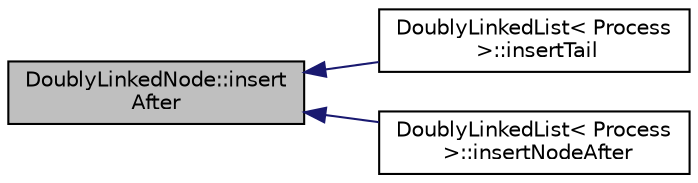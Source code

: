 digraph "DoublyLinkedNode::insertAfter"
{
  edge [fontname="Helvetica",fontsize="10",labelfontname="Helvetica",labelfontsize="10"];
  node [fontname="Helvetica",fontsize="10",shape=record];
  rankdir="LR";
  Node36 [label="DoublyLinkedNode::insert\lAfter",height=0.2,width=0.4,color="black", fillcolor="grey75", style="filled", fontcolor="black"];
  Node36 -> Node37 [dir="back",color="midnightblue",fontsize="10",style="solid",fontname="Helvetica"];
  Node37 [label="DoublyLinkedList\< Process\l \>::insertTail",height=0.2,width=0.4,color="black", fillcolor="white", style="filled",URL="$da/dfa/class_doubly_linked_list.html#a780a0f1ed1ec3a3737feac65dd8e7089"];
  Node36 -> Node38 [dir="back",color="midnightblue",fontsize="10",style="solid",fontname="Helvetica"];
  Node38 [label="DoublyLinkedList\< Process\l \>::insertNodeAfter",height=0.2,width=0.4,color="black", fillcolor="white", style="filled",URL="$da/dfa/class_doubly_linked_list.html#ad97df8960522754a536b69855cb7fa28"];
}
